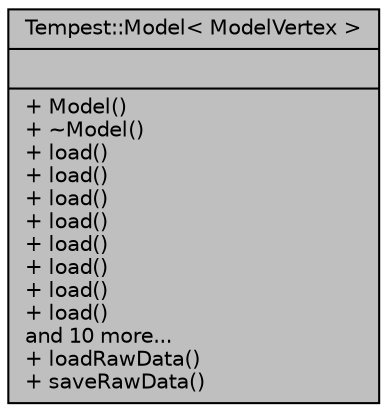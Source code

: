 digraph "Tempest::Model&lt; ModelVertex &gt;"
{
  edge [fontname="Helvetica",fontsize="10",labelfontname="Helvetica",labelfontsize="10"];
  node [fontname="Helvetica",fontsize="10",shape=record];
  Node1 [label="{Tempest::Model\< ModelVertex \>\n||+ Model()\l+ ~Model()\l+ load()\l+ load()\l+ load()\l+ load()\l+ load()\l+ load()\l+ load()\l+ load()\land 10 more...\l+ loadRawData()\l+ saveRawData()\l}",height=0.2,width=0.4,color="black", fillcolor="grey75", style="filled", fontcolor="black"];
}
